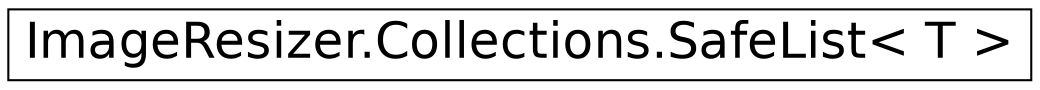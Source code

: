digraph G
{
  edge [fontname="Helvetica",fontsize="24",labelfontname="Helvetica",labelfontsize="24"];
  node [fontname="Helvetica",fontsize="24",shape=record];
  rankdir="LR";
  Node1 [label="ImageResizer.Collections.SafeList\< T \>",height=0.2,width=0.4,color="black", fillcolor="white", style="filled",URL="$class_image_resizer_1_1_collections_1_1_safe_list-g.html",tooltip="SafeList is mutable, but it uses immutable data structures to minimize the need for locking..."];
}
